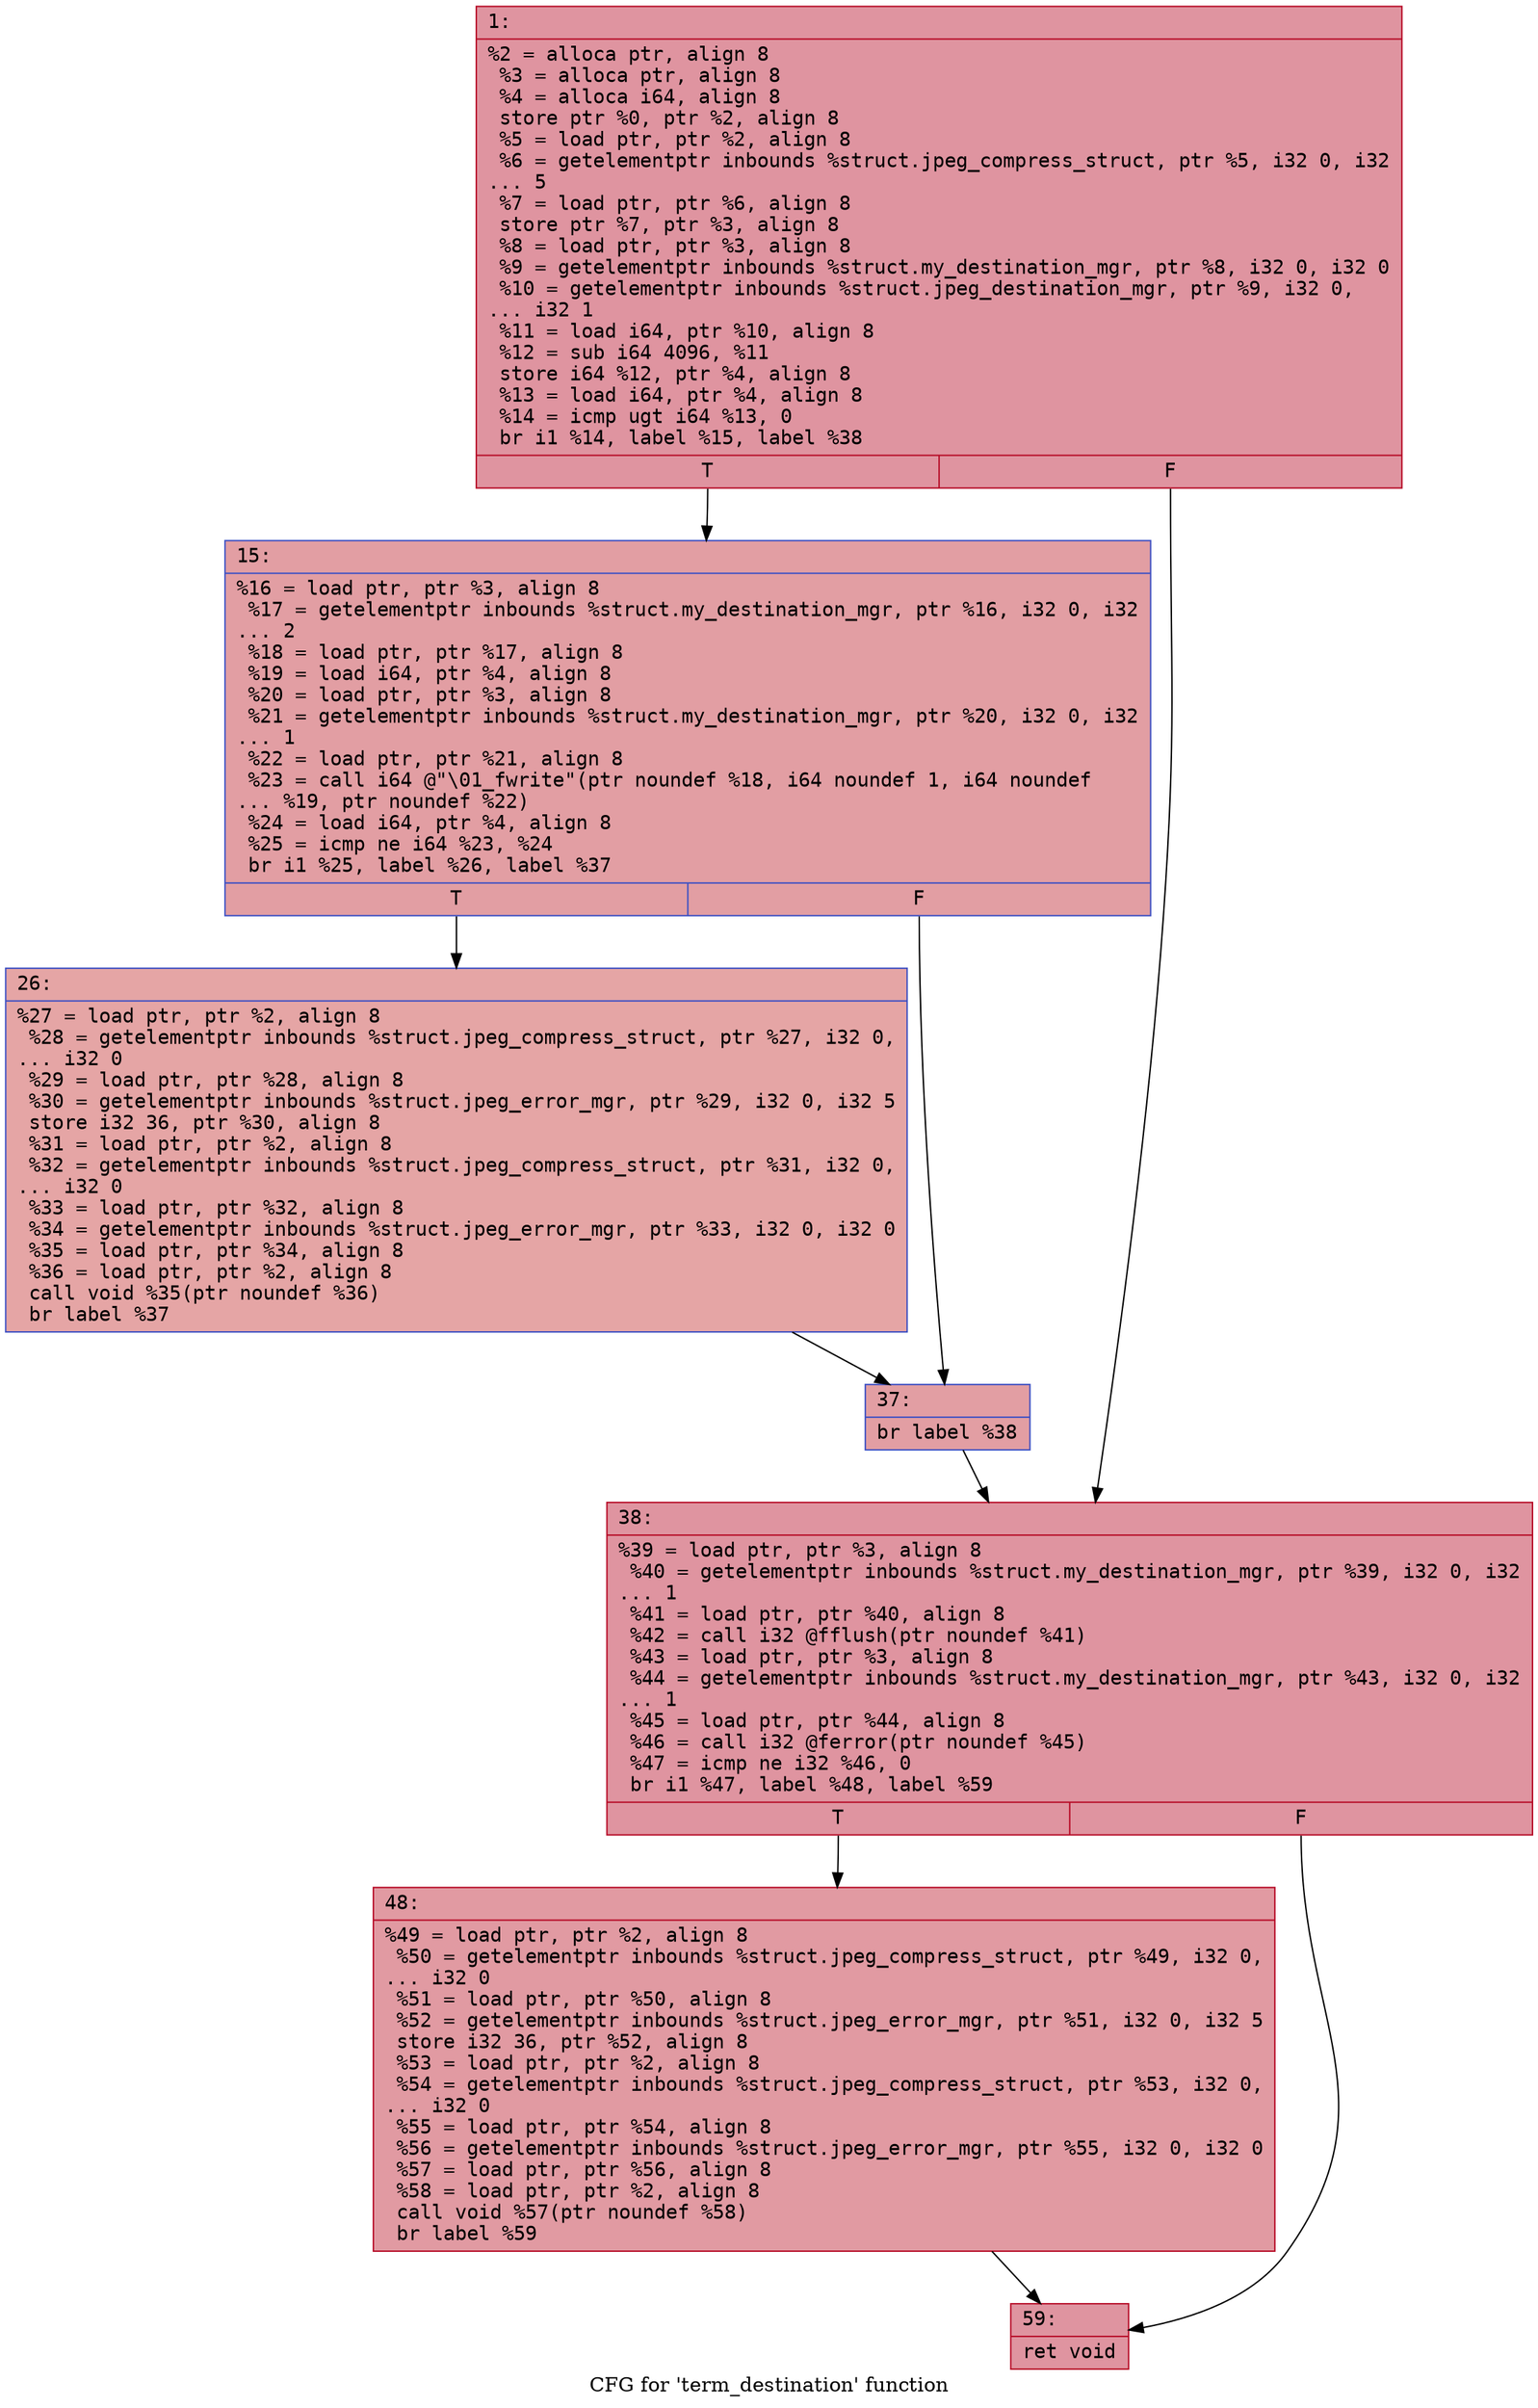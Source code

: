 digraph "CFG for 'term_destination' function" {
	label="CFG for 'term_destination' function";

	Node0x6000008f21c0 [shape=record,color="#b70d28ff", style=filled, fillcolor="#b70d2870" fontname="Courier",label="{1:\l|  %2 = alloca ptr, align 8\l  %3 = alloca ptr, align 8\l  %4 = alloca i64, align 8\l  store ptr %0, ptr %2, align 8\l  %5 = load ptr, ptr %2, align 8\l  %6 = getelementptr inbounds %struct.jpeg_compress_struct, ptr %5, i32 0, i32\l... 5\l  %7 = load ptr, ptr %6, align 8\l  store ptr %7, ptr %3, align 8\l  %8 = load ptr, ptr %3, align 8\l  %9 = getelementptr inbounds %struct.my_destination_mgr, ptr %8, i32 0, i32 0\l  %10 = getelementptr inbounds %struct.jpeg_destination_mgr, ptr %9, i32 0,\l... i32 1\l  %11 = load i64, ptr %10, align 8\l  %12 = sub i64 4096, %11\l  store i64 %12, ptr %4, align 8\l  %13 = load i64, ptr %4, align 8\l  %14 = icmp ugt i64 %13, 0\l  br i1 %14, label %15, label %38\l|{<s0>T|<s1>F}}"];
	Node0x6000008f21c0:s0 -> Node0x6000008f2210[tooltip="1 -> 15\nProbability 50.00%" ];
	Node0x6000008f21c0:s1 -> Node0x6000008f2300[tooltip="1 -> 38\nProbability 50.00%" ];
	Node0x6000008f2210 [shape=record,color="#3d50c3ff", style=filled, fillcolor="#be242e70" fontname="Courier",label="{15:\l|  %16 = load ptr, ptr %3, align 8\l  %17 = getelementptr inbounds %struct.my_destination_mgr, ptr %16, i32 0, i32\l... 2\l  %18 = load ptr, ptr %17, align 8\l  %19 = load i64, ptr %4, align 8\l  %20 = load ptr, ptr %3, align 8\l  %21 = getelementptr inbounds %struct.my_destination_mgr, ptr %20, i32 0, i32\l... 1\l  %22 = load ptr, ptr %21, align 8\l  %23 = call i64 @\"\\01_fwrite\"(ptr noundef %18, i64 noundef 1, i64 noundef\l... %19, ptr noundef %22)\l  %24 = load i64, ptr %4, align 8\l  %25 = icmp ne i64 %23, %24\l  br i1 %25, label %26, label %37\l|{<s0>T|<s1>F}}"];
	Node0x6000008f2210:s0 -> Node0x6000008f2260[tooltip="15 -> 26\nProbability 50.00%" ];
	Node0x6000008f2210:s1 -> Node0x6000008f22b0[tooltip="15 -> 37\nProbability 50.00%" ];
	Node0x6000008f2260 [shape=record,color="#3d50c3ff", style=filled, fillcolor="#c5333470" fontname="Courier",label="{26:\l|  %27 = load ptr, ptr %2, align 8\l  %28 = getelementptr inbounds %struct.jpeg_compress_struct, ptr %27, i32 0,\l... i32 0\l  %29 = load ptr, ptr %28, align 8\l  %30 = getelementptr inbounds %struct.jpeg_error_mgr, ptr %29, i32 0, i32 5\l  store i32 36, ptr %30, align 8\l  %31 = load ptr, ptr %2, align 8\l  %32 = getelementptr inbounds %struct.jpeg_compress_struct, ptr %31, i32 0,\l... i32 0\l  %33 = load ptr, ptr %32, align 8\l  %34 = getelementptr inbounds %struct.jpeg_error_mgr, ptr %33, i32 0, i32 0\l  %35 = load ptr, ptr %34, align 8\l  %36 = load ptr, ptr %2, align 8\l  call void %35(ptr noundef %36)\l  br label %37\l}"];
	Node0x6000008f2260 -> Node0x6000008f22b0[tooltip="26 -> 37\nProbability 100.00%" ];
	Node0x6000008f22b0 [shape=record,color="#3d50c3ff", style=filled, fillcolor="#be242e70" fontname="Courier",label="{37:\l|  br label %38\l}"];
	Node0x6000008f22b0 -> Node0x6000008f2300[tooltip="37 -> 38\nProbability 100.00%" ];
	Node0x6000008f2300 [shape=record,color="#b70d28ff", style=filled, fillcolor="#b70d2870" fontname="Courier",label="{38:\l|  %39 = load ptr, ptr %3, align 8\l  %40 = getelementptr inbounds %struct.my_destination_mgr, ptr %39, i32 0, i32\l... 1\l  %41 = load ptr, ptr %40, align 8\l  %42 = call i32 @fflush(ptr noundef %41)\l  %43 = load ptr, ptr %3, align 8\l  %44 = getelementptr inbounds %struct.my_destination_mgr, ptr %43, i32 0, i32\l... 1\l  %45 = load ptr, ptr %44, align 8\l  %46 = call i32 @ferror(ptr noundef %45)\l  %47 = icmp ne i32 %46, 0\l  br i1 %47, label %48, label %59\l|{<s0>T|<s1>F}}"];
	Node0x6000008f2300:s0 -> Node0x6000008f2350[tooltip="38 -> 48\nProbability 62.50%" ];
	Node0x6000008f2300:s1 -> Node0x6000008f23a0[tooltip="38 -> 59\nProbability 37.50%" ];
	Node0x6000008f2350 [shape=record,color="#b70d28ff", style=filled, fillcolor="#bb1b2c70" fontname="Courier",label="{48:\l|  %49 = load ptr, ptr %2, align 8\l  %50 = getelementptr inbounds %struct.jpeg_compress_struct, ptr %49, i32 0,\l... i32 0\l  %51 = load ptr, ptr %50, align 8\l  %52 = getelementptr inbounds %struct.jpeg_error_mgr, ptr %51, i32 0, i32 5\l  store i32 36, ptr %52, align 8\l  %53 = load ptr, ptr %2, align 8\l  %54 = getelementptr inbounds %struct.jpeg_compress_struct, ptr %53, i32 0,\l... i32 0\l  %55 = load ptr, ptr %54, align 8\l  %56 = getelementptr inbounds %struct.jpeg_error_mgr, ptr %55, i32 0, i32 0\l  %57 = load ptr, ptr %56, align 8\l  %58 = load ptr, ptr %2, align 8\l  call void %57(ptr noundef %58)\l  br label %59\l}"];
	Node0x6000008f2350 -> Node0x6000008f23a0[tooltip="48 -> 59\nProbability 100.00%" ];
	Node0x6000008f23a0 [shape=record,color="#b70d28ff", style=filled, fillcolor="#b70d2870" fontname="Courier",label="{59:\l|  ret void\l}"];
}
